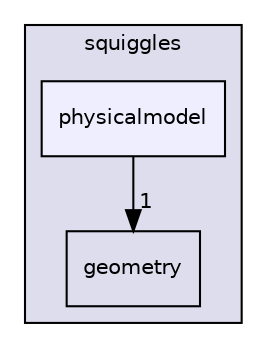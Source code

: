 digraph "include/okapi/squiggles/physicalmodel" {
  compound=true
  node [ fontsize="10", fontname="Helvetica"];
  edge [ labelfontsize="10", labelfontname="Helvetica"];
  subgraph clusterdir_71382998eff029e2a595ad1d87905b78 {
    graph [ bgcolor="#ddddee", pencolor="black", label="squiggles" fontname="Helvetica", fontsize="10", URL="dir_71382998eff029e2a595ad1d87905b78.html"]
  dir_b459e4bcae4d8b7c561cdeb1a2972802 [shape=box label="geometry" URL="dir_b459e4bcae4d8b7c561cdeb1a2972802.html"];
  dir_21effa48aaf7449366aa5e779c044dbb [shape=box, label="physicalmodel", style="filled", fillcolor="#eeeeff", pencolor="black", URL="dir_21effa48aaf7449366aa5e779c044dbb.html"];
  }
  dir_21effa48aaf7449366aa5e779c044dbb->dir_b459e4bcae4d8b7c561cdeb1a2972802 [headlabel="1", labeldistance=1.5 headhref="dir_000044_000041.html"];
}
